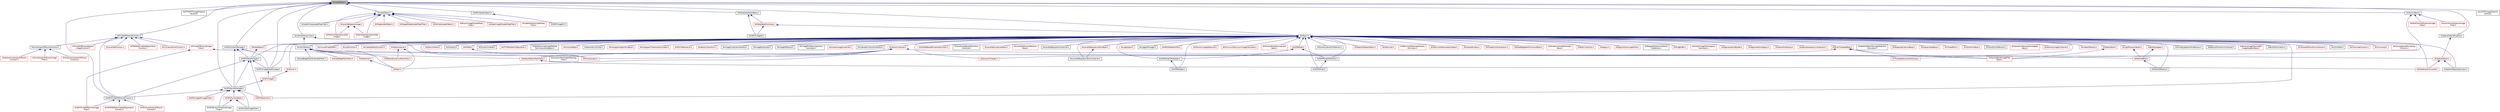 digraph "itkLightObject.h"
{
 // LATEX_PDF_SIZE
  edge [fontname="Helvetica",fontsize="10",labelfontname="Helvetica",labelfontsize="10"];
  node [fontname="Helvetica",fontsize="10",shape=record];
  Node1 [label="itkLightObject.h",height=0.2,width=0.4,color="black", fillcolor="grey75", style="filled", fontcolor="black",tooltip=" "];
  Node1 -> Node2 [dir="back",color="midnightblue",fontsize="10",style="solid",fontname="Helvetica"];
  Node2 [label="itkCellInterfaceVisitor.h",height=0.2,width=0.4,color="black", fillcolor="white", style="filled",URL="$itkCellInterfaceVisitor_8h.html",tooltip=" "];
  Node2 -> Node3 [dir="back",color="midnightblue",fontsize="10",style="solid",fontname="Helvetica"];
  Node3 [label="itkCellInterface.h",height=0.2,width=0.4,color="black", fillcolor="white", style="filled",URL="$itkCellInterface_8h.html",tooltip=" "];
  Node3 -> Node4 [dir="back",color="midnightblue",fontsize="10",style="solid",fontname="Helvetica"];
  Node4 [label="itkDefaultDynamicMeshTraits.h",height=0.2,width=0.4,color="red", fillcolor="white", style="filled",URL="$itkDefaultDynamicMeshTraits_8h.html",tooltip=" "];
  Node3 -> Node13 [dir="back",color="midnightblue",fontsize="10",style="solid",fontname="Helvetica"];
  Node13 [label="itkDefaultStaticMeshTraits.h",height=0.2,width=0.4,color="red", fillcolor="white", style="filled",URL="$itkDefaultStaticMeshTraits_8h.html",tooltip=" "];
  Node13 -> Node18 [dir="back",color="midnightblue",fontsize="10",style="solid",fontname="Helvetica"];
  Node18 [label="itkMetaSceneConverter.h",height=0.2,width=0.4,color="red", fillcolor="white", style="filled",URL="$itkMetaSceneConverter_8h.html",tooltip=" "];
  Node3 -> Node52 [dir="back",color="midnightblue",fontsize="10",style="solid",fontname="Helvetica"];
  Node52 [label="itkMesh.h",height=0.2,width=0.4,color="red", fillcolor="white", style="filled",URL="$itkMesh_8h.html",tooltip=" "];
  Node3 -> Node100 [dir="back",color="midnightblue",fontsize="10",style="solid",fontname="Helvetica"];
  Node100 [label="itkMeshIOBase.h",height=0.2,width=0.4,color="red", fillcolor="white", style="filled",URL="$itkMeshIOBase_8h.html",tooltip=" "];
  Node100 -> Node112 [dir="back",color="midnightblue",fontsize="10",style="solid",fontname="Helvetica"];
  Node112 [label="itkMeshIOFactory.h",height=0.2,width=0.4,color="black", fillcolor="white", style="filled",URL="$itkMeshIOFactory_8h.html",tooltip=" "];
  Node3 -> Node120 [dir="back",color="midnightblue",fontsize="10",style="solid",fontname="Helvetica"];
  Node120 [label="itkQuadEdgeMeshExtendedTraits.h",height=0.2,width=0.4,color="black", fillcolor="white", style="filled",URL="$itkQuadEdgeMeshExtendedTraits_8h.html",tooltip=" "];
  Node3 -> Node121 [dir="back",color="midnightblue",fontsize="10",style="solid",fontname="Helvetica"];
  Node121 [label="itkQuadEdgeMeshTraits.h",height=0.2,width=0.4,color="red", fillcolor="white", style="filled",URL="$itkQuadEdgeMeshTraits_8h.html",tooltip=" "];
  Node3 -> Node122 [dir="back",color="midnightblue",fontsize="10",style="solid",fontname="Helvetica"];
  Node122 [label="itkVertexCell.h",height=0.2,width=0.4,color="red", fillcolor="white", style="filled",URL="$itkVertexCell_8h.html",tooltip=" "];
  Node122 -> Node52 [dir="back",color="midnightblue",fontsize="10",style="solid",fontname="Helvetica"];
  Node2 -> Node83 [dir="back",color="midnightblue",fontsize="10",style="solid",fontname="Helvetica"];
  Node83 [label="itkSimplexMeshAdaptTopology\lFilter.h",height=0.2,width=0.4,color="black", fillcolor="white", style="filled",URL="$itkSimplexMeshAdaptTopologyFilter_8h.html",tooltip=" "];
  Node1 -> Node139 [dir="back",color="midnightblue",fontsize="10",style="solid",fontname="Helvetica"];
  Node139 [label="itkFFTWFFTImageFilterInit\lFactory.h",height=0.2,width=0.4,color="black", fillcolor="white", style="filled",URL="$itkFFTWFFTImageFilterInitFactory_8h.html",tooltip=" "];
  Node1 -> Node140 [dir="back",color="midnightblue",fontsize="10",style="solid",fontname="Helvetica"];
  Node140 [label="itkFiniteDifferenceFunction.h",height=0.2,width=0.4,color="black", fillcolor="white", style="filled",URL="$itkFiniteDifferenceFunction_8h.html",tooltip=" "];
  Node140 -> Node141 [dir="back",color="midnightblue",fontsize="10",style="solid",fontname="Helvetica"];
  Node141 [label="itkAnisotropicDiffusionFunction.h",height=0.2,width=0.4,color="black", fillcolor="white", style="filled",URL="$itkAnisotropicDiffusionFunction_8h.html",tooltip=" "];
  Node141 -> Node142 [dir="back",color="midnightblue",fontsize="10",style="solid",fontname="Helvetica"];
  Node142 [label="itkAnisotropicDiffusionImage\lFilter.h",height=0.2,width=0.4,color="red", fillcolor="white", style="filled",URL="$itkAnisotropicDiffusionImageFilter_8h.html",tooltip=" "];
  Node141 -> Node150 [dir="back",color="midnightblue",fontsize="10",style="solid",fontname="Helvetica"];
  Node150 [label="itkScalarAnisotropicDiffusion\lFunction.h",height=0.2,width=0.4,color="red", fillcolor="white", style="filled",URL="$itkScalarAnisotropicDiffusionFunction_8h.html",tooltip=" "];
  Node141 -> Node153 [dir="back",color="midnightblue",fontsize="10",style="solid",fontname="Helvetica"];
  Node153 [label="itkVectorAnisotropicDiffusion\lFunction.h",height=0.2,width=0.4,color="red", fillcolor="white", style="filled",URL="$itkVectorAnisotropicDiffusionFunction_8h.html",tooltip=" "];
  Node140 -> Node156 [dir="back",color="midnightblue",fontsize="10",style="solid",fontname="Helvetica"];
  Node156 [label="itkCurvatureFlowFunction.h",height=0.2,width=0.4,color="red", fillcolor="white", style="filled",URL="$itkCurvatureFlowFunction_8h.html",tooltip=" "];
  Node140 -> Node163 [dir="back",color="midnightblue",fontsize="10",style="solid",fontname="Helvetica"];
  Node163 [label="itkFiniteDifferenceImage\lFilter.h",height=0.2,width=0.4,color="red", fillcolor="white", style="filled",URL="$itkFiniteDifferenceImageFilter_8h.html",tooltip=" "];
  Node163 -> Node182 [dir="back",color="midnightblue",fontsize="10",style="solid",fontname="Helvetica"];
  Node182 [label="itkGPUFiniteDifferenceImage\lFilter.h",height=0.2,width=0.4,color="red", fillcolor="white", style="filled",URL="$itkGPUFiniteDifferenceImageFilter_8h.html",tooltip=" "];
  Node163 -> Node183 [dir="back",color="midnightblue",fontsize="10",style="solid",fontname="Helvetica"];
  Node183 [label="itkNarrowBandImageFilter\lBase.h",height=0.2,width=0.4,color="red", fillcolor="white", style="filled",URL="$itkNarrowBandImageFilterBase_8h.html",tooltip=" "];
  Node140 -> Node199 [dir="back",color="midnightblue",fontsize="10",style="solid",fontname="Helvetica"];
  Node199 [label="itkFiniteDifferenceSparse\lImageFunction.h",height=0.2,width=0.4,color="red", fillcolor="white", style="filled",URL="$itkFiniteDifferenceSparseImageFunction_8h.html",tooltip=" "];
  Node140 -> Node202 [dir="back",color="midnightblue",fontsize="10",style="solid",fontname="Helvetica"];
  Node202 [label="itkGPUFiniteDifferenceFunction.h",height=0.2,width=0.4,color="black", fillcolor="white", style="filled",URL="$itkGPUFiniteDifferenceFunction_8h.html",tooltip=" "];
  Node202 -> Node203 [dir="back",color="midnightblue",fontsize="10",style="solid",fontname="Helvetica"];
  Node203 [label="itkGPUAnisotropicDiffusion\lFunction.h",height=0.2,width=0.4,color="red", fillcolor="white", style="filled",URL="$itkGPUAnisotropicDiffusionFunction_8h.html",tooltip=" "];
  Node202 -> Node182 [dir="back",color="midnightblue",fontsize="10",style="solid",fontname="Helvetica"];
  Node202 -> Node206 [dir="back",color="midnightblue",fontsize="10",style="solid",fontname="Helvetica"];
  Node206 [label="itkGPUPDEDeformableRegistration\lFunction.h",height=0.2,width=0.4,color="red", fillcolor="white", style="filled",URL="$itkGPUPDEDeformableRegistrationFunction_8h.html",tooltip=" "];
  Node140 -> Node208 [dir="back",color="midnightblue",fontsize="10",style="solid",fontname="Helvetica"];
  Node208 [label="itkLevelSetFunction.h",height=0.2,width=0.4,color="red", fillcolor="white", style="filled",URL="$itkLevelSetFunction_8h.html",tooltip=" "];
  Node140 -> Node220 [dir="back",color="midnightblue",fontsize="10",style="solid",fontname="Helvetica"];
  Node220 [label="itkPDEDeformableRegistration\lFunction.h",height=0.2,width=0.4,color="red", fillcolor="white", style="filled",URL="$itkPDEDeformableRegistrationFunction_8h.html",tooltip=" "];
  Node1 -> Node227 [dir="back",color="midnightblue",fontsize="10",style="solid",fontname="Helvetica"];
  Node227 [label="itkGPUContextManager.h",height=0.2,width=0.4,color="black", fillcolor="white", style="filled",URL="$itkGPUContextManager_8h.html",tooltip=" "];
  Node227 -> Node228 [dir="back",color="midnightblue",fontsize="10",style="solid",fontname="Helvetica"];
  Node228 [label="itkGPUDataManager.h",height=0.2,width=0.4,color="black", fillcolor="white", style="filled",URL="$itkGPUDataManager_8h.html",tooltip=" "];
  Node228 -> Node202 [dir="back",color="midnightblue",fontsize="10",style="solid",fontname="Helvetica"];
  Node228 -> Node229 [dir="back",color="midnightblue",fontsize="10",style="solid",fontname="Helvetica"];
  Node229 [label="itkGPUImageDataManager.h",height=0.2,width=0.4,color="black", fillcolor="white", style="filled",URL="$itkGPUImageDataManager_8h.html",tooltip=" "];
  Node229 -> Node230 [dir="back",color="midnightblue",fontsize="10",style="solid",fontname="Helvetica"];
  Node230 [label="itkGPUImage.h",height=0.2,width=0.4,color="red", fillcolor="white", style="filled",URL="$itkGPUImage_8h.html",tooltip=" "];
  Node230 -> Node232 [dir="back",color="midnightblue",fontsize="10",style="solid",fontname="Helvetica"];
  Node232 [label="itkGPUKernelManager.h",height=0.2,width=0.4,color="black", fillcolor="white", style="filled",URL="$itkGPUKernelManager_8h.html",tooltip=" "];
  Node232 -> Node233 [dir="back",color="midnightblue",fontsize="10",style="solid",fontname="Helvetica"];
  Node233 [label="itkGPUBinaryThresholdImage\lFilter.h",height=0.2,width=0.4,color="black", fillcolor="white", style="filled",URL="$itkGPUBinaryThresholdImageFilter_8h.html",tooltip=" "];
  Node232 -> Node234 [dir="back",color="midnightblue",fontsize="10",style="solid",fontname="Helvetica"];
  Node234 [label="itkGPUCastImageFilter.h",height=0.2,width=0.4,color="black", fillcolor="white", style="filled",URL="$itkGPUCastImageFilter_8h.html",tooltip=" "];
  Node232 -> Node202 [dir="back",color="midnightblue",fontsize="10",style="solid",fontname="Helvetica"];
  Node232 -> Node235 [dir="back",color="midnightblue",fontsize="10",style="solid",fontname="Helvetica"];
  Node235 [label="itkGPUFunctorBase.h",height=0.2,width=0.4,color="red", fillcolor="white", style="filled",URL="$itkGPUFunctorBase_8h.html",tooltip=" "];
  Node235 -> Node233 [dir="back",color="midnightblue",fontsize="10",style="solid",fontname="Helvetica"];
  Node235 -> Node234 [dir="back",color="midnightblue",fontsize="10",style="solid",fontname="Helvetica"];
  Node232 -> Node237 [dir="back",color="midnightblue",fontsize="10",style="solid",fontname="Helvetica"];
  Node237 [label="itkGPUImageToImageFilter.h",height=0.2,width=0.4,color="red", fillcolor="white", style="filled",URL="$itkGPUImageToImageFilter_8h.html",tooltip=" "];
  Node232 -> Node242 [dir="back",color="midnightblue",fontsize="10",style="solid",fontname="Helvetica"];
  Node242 [label="itkGPUReduction.h",height=0.2,width=0.4,color="red", fillcolor="white", style="filled",URL="$itkGPUReduction_8h.html",tooltip=" "];
  Node228 -> Node232 [dir="back",color="midnightblue",fontsize="10",style="solid",fontname="Helvetica"];
  Node228 -> Node242 [dir="back",color="midnightblue",fontsize="10",style="solid",fontname="Helvetica"];
  Node227 -> Node229 [dir="back",color="midnightblue",fontsize="10",style="solid",fontname="Helvetica"];
  Node227 -> Node232 [dir="back",color="midnightblue",fontsize="10",style="solid",fontname="Helvetica"];
  Node1 -> Node202 [dir="back",color="midnightblue",fontsize="10",style="solid",fontname="Helvetica"];
  Node1 -> Node229 [dir="back",color="midnightblue",fontsize="10",style="solid",fontname="Helvetica"];
  Node1 -> Node232 [dir="back",color="midnightblue",fontsize="10",style="solid",fontname="Helvetica"];
  Node1 -> Node243 [dir="back",color="midnightblue",fontsize="10",style="solid",fontname="Helvetica"];
  Node243 [label="itkLabelObject.h",height=0.2,width=0.4,color="black", fillcolor="white", style="filled",URL="$itkLabelObject_8h.html",tooltip=" "];
  Node243 -> Node244 [dir="back",color="midnightblue",fontsize="10",style="solid",fontname="Helvetica"];
  Node244 [label="itkAttributeLabelObject.h",height=0.2,width=0.4,color="red", fillcolor="white", style="filled",URL="$itkAttributeLabelObject_8h.html",tooltip=" "];
  Node243 -> Node259 [dir="back",color="midnightblue",fontsize="10",style="solid",fontname="Helvetica"];
  Node259 [label="itkBinaryImageToLabelMap\lFilter.h",height=0.2,width=0.4,color="red", fillcolor="white", style="filled",URL="$itkBinaryImageToLabelMapFilter_8h.html",tooltip=" "];
  Node243 -> Node266 [dir="back",color="midnightblue",fontsize="10",style="solid",fontname="Helvetica"];
  Node266 [label="itkLabelImageToLabelMapFilter.h",height=0.2,width=0.4,color="red", fillcolor="white", style="filled",URL="$itkLabelImageToLabelMapFilter_8h.html",tooltip=" "];
  Node243 -> Node253 [dir="back",color="midnightblue",fontsize="10",style="solid",fontname="Helvetica"];
  Node253 [label="itkLabelSelectionLabelMap\lFilter.h",height=0.2,width=0.4,color="red", fillcolor="white", style="filled",URL="$itkLabelSelectionLabelMapFilter_8h.html",tooltip=" "];
  Node243 -> Node256 [dir="back",color="midnightblue",fontsize="10",style="solid",fontname="Helvetica"];
  Node256 [label="itkLabelUniqueLabelMapFilter.h",height=0.2,width=0.4,color="black", fillcolor="white", style="filled",URL="$itkLabelUniqueLabelMapFilter_8h.html",tooltip=" "];
  Node243 -> Node279 [dir="back",color="midnightblue",fontsize="10",style="solid",fontname="Helvetica"];
  Node279 [label="itkLevelSetSparseImage.h",height=0.2,width=0.4,color="red", fillcolor="white", style="filled",URL="$itkLevelSetSparseImage_8h.html",tooltip=" "];
  Node279 -> Node280 [dir="back",color="midnightblue",fontsize="10",style="solid",fontname="Helvetica"];
  Node280 [label="itkMalcolmSparseLevelSet\lImage.h",height=0.2,width=0.4,color="red", fillcolor="white", style="filled",URL="$itkMalcolmSparseLevelSetImage_8h.html",tooltip=" "];
  Node279 -> Node283 [dir="back",color="midnightblue",fontsize="10",style="solid",fontname="Helvetica"];
  Node283 [label="itkWhitakerSparseLevelSet\lImage.h",height=0.2,width=0.4,color="red", fillcolor="white", style="filled",URL="$itkWhitakerSparseLevelSetImage_8h.html",tooltip=" "];
  Node243 -> Node280 [dir="back",color="midnightblue",fontsize="10",style="solid",fontname="Helvetica"];
  Node243 -> Node285 [dir="back",color="midnightblue",fontsize="10",style="solid",fontname="Helvetica"];
  Node285 [label="itkShapeLabelObject.h",height=0.2,width=0.4,color="red", fillcolor="white", style="filled",URL="$itkShapeLabelObject_8h.html",tooltip=" "];
  Node243 -> Node291 [dir="back",color="midnightblue",fontsize="10",style="solid",fontname="Helvetica"];
  Node291 [label="itkShapeRelabelLabelMapFilter.h",height=0.2,width=0.4,color="red", fillcolor="white", style="filled",URL="$itkShapeRelabelLabelMapFilter_8h.html",tooltip=" "];
  Node243 -> Node283 [dir="back",color="midnightblue",fontsize="10",style="solid",fontname="Helvetica"];
  Node1 -> Node292 [dir="back",color="midnightblue",fontsize="10",style="solid",fontname="Helvetica"];
  Node292 [label="itkMRCHeaderObject.h",height=0.2,width=0.4,color="black", fillcolor="white", style="filled",URL="$itkMRCHeaderObject_8h.html",tooltip=" "];
  Node292 -> Node293 [dir="back",color="midnightblue",fontsize="10",style="solid",fontname="Helvetica"];
  Node293 [label="itkMRCImageIO.h",height=0.2,width=0.4,color="black", fillcolor="white", style="filled",URL="$itkMRCImageIO_8h.html",tooltip=" "];
  Node1 -> Node294 [dir="back",color="midnightblue",fontsize="10",style="solid",fontname="Helvetica"];
  Node294 [label="itkMetaDataObjectBase.h",height=0.2,width=0.4,color="black", fillcolor="white", style="filled",URL="$itkMetaDataObjectBase_8h.html",tooltip=" "];
  Node294 -> Node295 [dir="back",color="midnightblue",fontsize="10",style="solid",fontname="Helvetica"];
  Node295 [label="itkHDF5ImageIO.h",height=0.2,width=0.4,color="black", fillcolor="white", style="filled",URL="$itkHDF5ImageIO_8h.html",tooltip=" "];
  Node294 -> Node296 [dir="back",color="midnightblue",fontsize="10",style="solid",fontname="Helvetica"];
  Node296 [label="itkMetaDataDictionary.h",height=0.2,width=0.4,color="red", fillcolor="white", style="filled",URL="$itkMetaDataDictionary_8h.html",tooltip=" "];
  Node296 -> Node295 [dir="back",color="midnightblue",fontsize="10",style="solid",fontname="Helvetica"];
  Node296 -> Node300 [dir="back",color="midnightblue",fontsize="10",style="solid",fontname="Helvetica"];
  Node300 [label="itkObject.h",height=0.2,width=0.4,color="black", fillcolor="white", style="filled",URL="$itkObject_8h.html",tooltip=" "];
  Node300 -> Node301 [dir="back",color="midnightblue",fontsize="10",style="solid",fontname="Helvetica"];
  Node301 [label="itkArchetypeSeriesFileNames.h",height=0.2,width=0.4,color="black", fillcolor="white", style="filled",URL="$itkArchetypeSeriesFileNames_8h.html",tooltip=" "];
  Node300 -> Node302 [dir="back",color="midnightblue",fontsize="10",style="solid",fontname="Helvetica"];
  Node302 [label="itkBSplineTransformInitializer.h",height=0.2,width=0.4,color="black", fillcolor="white", style="filled",URL="$itkBSplineTransformInitializer_8h.html",tooltip=" "];
  Node300 -> Node303 [dir="back",color="midnightblue",fontsize="10",style="solid",fontname="Helvetica"];
  Node303 [label="itkBinaryImageToLevelSet\lImageAdaptorBase.h",height=0.2,width=0.4,color="red", fillcolor="white", style="filled",URL="$itkBinaryImageToLevelSetImageAdaptorBase_8h.html",tooltip=" "];
  Node300 -> Node304 [dir="back",color="midnightblue",fontsize="10",style="solid",fontname="Helvetica"];
  Node304 [label="itkBuildInformation.h",height=0.2,width=0.4,color="black", fillcolor="white", style="filled",URL="$itkBuildInformation_8h.html",tooltip=" "];
  Node300 -> Node305 [dir="back",color="midnightblue",fontsize="10",style="solid",fontname="Helvetica"];
  Node305 [label="itkByteSwapper.h",height=0.2,width=0.4,color="red", fillcolor="white", style="filled",URL="$itkByteSwapper_8h.html",tooltip=" "];
  Node305 -> Node100 [dir="back",color="midnightblue",fontsize="10",style="solid",fontname="Helvetica"];
  Node300 -> Node3 [dir="back",color="midnightblue",fontsize="10",style="solid",fontname="Helvetica"];
  Node300 -> Node307 [dir="back",color="midnightblue",fontsize="10",style="solid",fontname="Helvetica"];
  Node307 [label="itkCenteredTransformInitializer.h",height=0.2,width=0.4,color="red", fillcolor="white", style="filled",URL="$itkCenteredTransformInitializer_8h.html",tooltip=" "];
  Node300 -> Node309 [dir="back",color="midnightblue",fontsize="10",style="solid",fontname="Helvetica"];
  Node309 [label="itkColorTable.h",height=0.2,width=0.4,color="black", fillcolor="white", style="filled",URL="$itkColorTable_8h.html",tooltip=" "];
  Node300 -> Node310 [dir="back",color="midnightblue",fontsize="10",style="solid",fontname="Helvetica"];
  Node310 [label="itkColormapFunction.h",height=0.2,width=0.4,color="red", fillcolor="white", style="filled",URL="$itkColormapFunction_8h.html",tooltip=" "];
  Node300 -> Node327 [dir="back",color="midnightblue",fontsize="10",style="solid",fontname="Helvetica"];
  Node327 [label="itkCommand.h",height=0.2,width=0.4,color="red", fillcolor="white", style="filled",URL="$itkCommand_8h.html",tooltip=" "];
  Node300 -> Node397 [dir="back",color="midnightblue",fontsize="10",style="solid",fontname="Helvetica"];
  Node397 [label="itkConvergenceMonitoring\lFunction.h",height=0.2,width=0.4,color="red", fillcolor="white", style="filled",URL="$itkConvergenceMonitoringFunction_8h.html",tooltip=" "];
  Node300 -> Node408 [dir="back",color="midnightblue",fontsize="10",style="solid",fontname="Helvetica"];
  Node408 [label="itkConvertPixelBuffer.h",height=0.2,width=0.4,color="red", fillcolor="white", style="filled",URL="$itkConvertPixelBuffer_8h.html",tooltip=" "];
  Node300 -> Node411 [dir="back",color="midnightblue",fontsize="10",style="solid",fontname="Helvetica"];
  Node411 [label="itkCostFunction.h",height=0.2,width=0.4,color="red", fillcolor="white", style="filled",URL="$itkCostFunction_8h.html",tooltip=" "];
  Node300 -> Node446 [dir="back",color="midnightblue",fontsize="10",style="solid",fontname="Helvetica"];
  Node446 [label="itkCreateObjectFunction.h",height=0.2,width=0.4,color="red", fillcolor="white", style="filled",URL="$itkCreateObjectFunction_8h.html",tooltip=" "];
  Node300 -> Node493 [dir="back",color="midnightblue",fontsize="10",style="solid",fontname="Helvetica"];
  Node493 [label="itkDOMNode.h",height=0.2,width=0.4,color="red", fillcolor="white", style="filled",URL="$itkDOMNode_8h.html",tooltip=" "];
  Node493 -> Node494 [dir="back",color="midnightblue",fontsize="10",style="solid",fontname="Helvetica"];
  Node494 [label="itkDOMNodeXMLReader.h",height=0.2,width=0.4,color="black", fillcolor="white", style="filled",URL="$itkDOMNodeXMLReader_8h.html",tooltip=" "];
  Node494 -> Node495 [dir="back",color="midnightblue",fontsize="10",style="solid",fontname="Helvetica"];
  Node495 [label="itkDOMReader.h",height=0.2,width=0.4,color="black", fillcolor="white", style="filled",URL="$itkDOMReader_8h.html",tooltip=" "];
  Node493 -> Node496 [dir="back",color="midnightblue",fontsize="10",style="solid",fontname="Helvetica"];
  Node496 [label="itkDOMNodeXMLWriter.h",height=0.2,width=0.4,color="black", fillcolor="white", style="filled",URL="$itkDOMNodeXMLWriter_8h.html",tooltip=" "];
  Node496 -> Node497 [dir="back",color="midnightblue",fontsize="10",style="solid",fontname="Helvetica"];
  Node497 [label="itkDOMWriter.h",height=0.2,width=0.4,color="black", fillcolor="white", style="filled",URL="$itkDOMWriter_8h.html",tooltip=" "];
  Node300 -> Node494 [dir="back",color="midnightblue",fontsize="10",style="solid",fontname="Helvetica"];
  Node300 -> Node496 [dir="back",color="midnightblue",fontsize="10",style="solid",fontname="Helvetica"];
  Node300 -> Node495 [dir="back",color="midnightblue",fontsize="10",style="solid",fontname="Helvetica"];
  Node300 -> Node497 [dir="back",color="midnightblue",fontsize="10",style="solid",fontname="Helvetica"];
  Node300 -> Node499 [dir="back",color="midnightblue",fontsize="10",style="solid",fontname="Helvetica"];
  Node499 [label="itkDataObject.h",height=0.2,width=0.4,color="red", fillcolor="white", style="filled",URL="$itkDataObject_8h.html",tooltip=" "];
  Node499 -> Node228 [dir="back",color="midnightblue",fontsize="10",style="solid",fontname="Helvetica"];
  Node300 -> Node1280 [dir="back",color="midnightblue",fontsize="10",style="solid",fontname="Helvetica"];
  Node1280 [label="itkDecisionRule.h",height=0.2,width=0.4,color="red", fillcolor="white", style="filled",URL="$itkDecisionRule_8h.html",tooltip=" "];
  Node300 -> Node1499 [dir="back",color="midnightblue",fontsize="10",style="solid",fontname="Helvetica"];
  Node1499 [label="itkDirectory.h",height=0.2,width=0.4,color="black", fillcolor="white", style="filled",URL="$itkDirectory_8h.html",tooltip=" "];
  Node300 -> Node1190 [dir="back",color="midnightblue",fontsize="10",style="solid",fontname="Helvetica"];
  Node1190 [label="itkDomainThreader.h",height=0.2,width=0.4,color="red", fillcolor="white", style="filled",URL="$itkDomainThreader_8h.html",tooltip=" "];
  Node300 -> Node1285 [dir="back",color="midnightblue",fontsize="10",style="solid",fontname="Helvetica"];
  Node1285 [label="itkDynamicLoader.h",height=0.2,width=0.4,color="black", fillcolor="white", style="filled",URL="$itkDynamicLoader_8h.html",tooltip=" "];
  Node300 -> Node1500 [dir="back",color="midnightblue",fontsize="10",style="solid",fontname="Helvetica"];
  Node1500 [label="itkFFTWGlobalConfiguration.h",height=0.2,width=0.4,color="red", fillcolor="white", style="filled",URL="$itkFFTWGlobalConfiguration_8h.html",tooltip=" "];
  Node300 -> Node66 [dir="back",color="midnightblue",fontsize="10",style="solid",fontname="Helvetica"];
  Node66 [label="itkFastMarchingImageToNode\lPairContainerAdaptor.h",height=0.2,width=0.4,color="black", fillcolor="white", style="filled",URL="$itkFastMarchingImageToNodePairContainerAdaptor_8h.html",tooltip=" "];
  Node300 -> Node1288 [dir="back",color="midnightblue",fontsize="10",style="solid",fontname="Helvetica"];
  Node1288 [label="itkFunctionBase.h",height=0.2,width=0.4,color="red", fillcolor="white", style="filled",URL="$itkFunctionBase_8h.html",tooltip=" "];
  Node300 -> Node228 [dir="back",color="midnightblue",fontsize="10",style="solid",fontname="Helvetica"];
  Node300 -> Node229 [dir="back",color="midnightblue",fontsize="10",style="solid",fontname="Helvetica"];
  Node300 -> Node242 [dir="back",color="midnightblue",fontsize="10",style="solid",fontname="Helvetica"];
  Node300 -> Node1503 [dir="back",color="midnightblue",fontsize="10",style="solid",fontname="Helvetica"];
  Node1503 [label="itkGeometryUtilities.h",height=0.2,width=0.4,color="black", fillcolor="white", style="filled",URL="$itkGeometryUtilities_8h.html",tooltip=" "];
  Node300 -> Node1334 [dir="back",color="midnightblue",fontsize="10",style="solid",fontname="Helvetica"];
  Node1334 [label="itkHistogramAlgorithmBase.h",height=0.2,width=0.4,color="red", fillcolor="white", style="filled",URL="$itkHistogramAlgorithmBase_8h.html",tooltip=" "];
  Node300 -> Node1176 [dir="back",color="midnightblue",fontsize="10",style="solid",fontname="Helvetica"];
  Node1176 [label="itkHistogramThresholdCalculator.h",height=0.2,width=0.4,color="red", fillcolor="white", style="filled",URL="$itkHistogramThresholdCalculator_8h.html",tooltip=" "];
  Node300 -> Node1504 [dir="back",color="midnightblue",fontsize="10",style="solid",fontname="Helvetica"];
  Node1504 [label="itkIPLFileNameList.h",height=0.2,width=0.4,color="red", fillcolor="white", style="filled",URL="$itkIPLFileNameList_8h.html",tooltip=" "];
  Node300 -> Node1446 [dir="back",color="midnightblue",fontsize="10",style="solid",fontname="Helvetica"];
  Node1446 [label="itkIdentityTransform.h",height=0.2,width=0.4,color="red", fillcolor="white", style="filled",URL="$itkIdentityTransform_8h.html",tooltip=" "];
  Node300 -> Node1505 [dir="back",color="midnightblue",fontsize="10",style="solid",fontname="Helvetica"];
  Node1505 [label="itkImageContainerInterface.h",height=0.2,width=0.4,color="black", fillcolor="white", style="filled",URL="$itkImageContainerInterface_8h.html",tooltip=" "];
  Node300 -> Node867 [dir="back",color="midnightblue",fontsize="10",style="solid",fontname="Helvetica"];
  Node867 [label="itkImageDuplicator.h",height=0.2,width=0.4,color="black", fillcolor="white", style="filled",URL="$itkImageDuplicator_8h.html",tooltip=" "];
  Node300 -> Node1342 [dir="back",color="midnightblue",fontsize="10",style="solid",fontname="Helvetica"];
  Node1342 [label="itkImageIOFactory.h",height=0.2,width=0.4,color="black", fillcolor="white", style="filled",URL="$itkImageIOFactory_8h.html",tooltip=" "];
  Node300 -> Node714 [dir="back",color="midnightblue",fontsize="10",style="solid",fontname="Helvetica"];
  Node714 [label="itkImagePCADecomposition\lCalculator.h",height=0.2,width=0.4,color="black", fillcolor="white", style="filled",URL="$itkImagePCADecompositionCalculator_8h.html",tooltip=" "];
  Node300 -> Node1370 [dir="back",color="midnightblue",fontsize="10",style="solid",fontname="Helvetica"];
  Node1370 [label="itkImportImageContainer.h",height=0.2,width=0.4,color="red", fillcolor="white", style="filled",URL="$itkImportImageContainer_8h.html",tooltip=" "];
  Node300 -> Node1506 [dir="back",color="midnightblue",fontsize="10",style="solid",fontname="Helvetica"];
  Node1506 [label="itkIndexedContainerInterface.h",height=0.2,width=0.4,color="black", fillcolor="white", style="filled",URL="$itkIndexedContainerInterface_8h.html",tooltip=" "];
  Node300 -> Node1265 [dir="back",color="midnightblue",fontsize="10",style="solid",fontname="Helvetica"];
  Node1265 [label="itkKdTree.h",height=0.2,width=0.4,color="red", fillcolor="white", style="filled",URL="$itkKdTree_8h.html",tooltip=" "];
  Node1265 -> Node1263 [dir="back",color="midnightblue",fontsize="10",style="solid",fontname="Helvetica"];
  Node1263 [label="itkPointsLocator.h",height=0.2,width=0.4,color="red", fillcolor="white", style="filled",URL="$itkPointsLocator_8h.html",tooltip=" "];
  Node300 -> Node1277 [dir="back",color="midnightblue",fontsize="10",style="solid",fontname="Helvetica"];
  Node1277 [label="itkKdTreeBasedKmeansEstimator.h",height=0.2,width=0.4,color="red", fillcolor="white", style="filled",URL="$itkKdTreeBasedKmeansEstimator_8h.html",tooltip=" "];
  Node300 -> Node49 [dir="back",color="midnightblue",fontsize="10",style="solid",fontname="Helvetica"];
  Node49 [label="itkLandmarkBasedTransform\lInitializer.h",height=0.2,width=0.4,color="black", fillcolor="white", style="filled",URL="$itkLandmarkBasedTransformInitializer_8h.html",tooltip=" "];
  Node300 -> Node725 [dir="back",color="midnightblue",fontsize="10",style="solid",fontname="Helvetica"];
  Node725 [label="itkLevelSetContainerBase.h",height=0.2,width=0.4,color="red", fillcolor="white", style="filled",URL="$itkLevelSetContainerBase_8h.html",tooltip=" "];
  Node300 -> Node1507 [dir="back",color="midnightblue",fontsize="10",style="solid",fontname="Helvetica"];
  Node1507 [label="itkLevelSetDomainPartition\lBase.h",height=0.2,width=0.4,color="red", fillcolor="white", style="filled",URL="$itkLevelSetDomainPartitionBase_8h.html",tooltip=" "];
  Node300 -> Node1372 [dir="back",color="midnightblue",fontsize="10",style="solid",fontname="Helvetica"];
  Node1372 [label="itkLevelSetEquationContainer.h",height=0.2,width=0.4,color="black", fillcolor="white", style="filled",URL="$itkLevelSetEquationContainer_8h.html",tooltip=" "];
  Node300 -> Node1298 [dir="back",color="midnightblue",fontsize="10",style="solid",fontname="Helvetica"];
  Node1298 [label="itkLevelSetEquationTermBase.h",height=0.2,width=0.4,color="red", fillcolor="white", style="filled",URL="$itkLevelSetEquationTermBase_8h.html",tooltip=" "];
  Node1298 -> Node1304 [dir="back",color="midnightblue",fontsize="10",style="solid",fontname="Helvetica"];
  Node1304 [label="itkLevelSetEquationTermContainer.h",height=0.2,width=0.4,color="black", fillcolor="white", style="filled",URL="$itkLevelSetEquationTermContainer_8h.html",tooltip=" "];
  Node300 -> Node1304 [dir="back",color="midnightblue",fontsize="10",style="solid",fontname="Helvetica"];
  Node300 -> Node1374 [dir="back",color="midnightblue",fontsize="10",style="solid",fontname="Helvetica"];
  Node1374 [label="itkLightProcessObject.h",height=0.2,width=0.4,color="red", fillcolor="white", style="filled",URL="$itkLightProcessObject_8h.html",tooltip=" "];
  Node1374 -> Node100 [dir="back",color="midnightblue",fontsize="10",style="solid",fontname="Helvetica"];
  Node300 -> Node1390 [dir="back",color="midnightblue",fontsize="10",style="solid",fontname="Helvetica"];
  Node1390 [label="itkLogOutput.h",height=0.2,width=0.4,color="red", fillcolor="white", style="filled",URL="$itkLogOutput_8h.html",tooltip=" "];
  Node300 -> Node1396 [dir="back",color="midnightblue",fontsize="10",style="solid",fontname="Helvetica"];
  Node1396 [label="itkLoggerManager.h",height=0.2,width=0.4,color="black", fillcolor="white", style="filled",URL="$itkLoggerManager_8h.html",tooltip=" "];
  Node300 -> Node1095 [dir="back",color="midnightblue",fontsize="10",style="solid",fontname="Helvetica"];
  Node1095 [label="itkMRASlabIdentifier.h",height=0.2,width=0.4,color="red", fillcolor="white", style="filled",URL="$itkMRASlabIdentifier_8h.html",tooltip=" "];
  Node300 -> Node1399 [dir="back",color="midnightblue",fontsize="10",style="solid",fontname="Helvetica"];
  Node1399 [label="itkMapContainer.h",height=0.2,width=0.4,color="red", fillcolor="white", style="filled",URL="$itkMapContainer_8h.html",tooltip=" "];
  Node1399 -> Node4 [dir="back",color="midnightblue",fontsize="10",style="solid",fontname="Helvetica"];
  Node1399 -> Node52 [dir="back",color="midnightblue",fontsize="10",style="solid",fontname="Helvetica"];
  Node300 -> Node1402 [dir="back",color="midnightblue",fontsize="10",style="solid",fontname="Helvetica"];
  Node1402 [label="itkMemoryUsageObserver.h",height=0.2,width=0.4,color="red", fillcolor="white", style="filled",URL="$itkMemoryUsageObserver_8h.html",tooltip=" "];
  Node300 -> Node112 [dir="back",color="midnightblue",fontsize="10",style="solid",fontname="Helvetica"];
  Node300 -> Node18 [dir="back",color="midnightblue",fontsize="10",style="solid",fontname="Helvetica"];
  Node300 -> Node1409 [dir="back",color="midnightblue",fontsize="10",style="solid",fontname="Helvetica"];
  Node1409 [label="itkMinimumMaximumImageCalculator.h",height=0.2,width=0.4,color="red", fillcolor="white", style="filled",URL="$itkMinimumMaximumImageCalculator_8h.html",tooltip=" "];
  Node300 -> Node1317 [dir="back",color="midnightblue",fontsize="10",style="solid",fontname="Helvetica"];
  Node1317 [label="itkMixtureModelComponent\lBase.h",height=0.2,width=0.4,color="red", fillcolor="white", style="filled",URL="$itkMixtureModelComponentBase_8h.html",tooltip=" "];
  Node300 -> Node1189 [dir="back",color="midnightblue",fontsize="10",style="solid",fontname="Helvetica"];
  Node1189 [label="itkMultiThreaderBase.h",height=0.2,width=0.4,color="red", fillcolor="white", style="filled",URL="$itkMultiThreaderBase_8h.html",tooltip=" "];
  Node1189 -> Node1190 [dir="back",color="midnightblue",fontsize="10",style="solid",fontname="Helvetica"];
  Node1189 -> Node183 [dir="back",color="midnightblue",fontsize="10",style="solid",fontname="Helvetica"];
  Node1189 -> Node1205 [dir="back",color="midnightblue",fontsize="10",style="solid",fontname="Helvetica"];
  Node1205 [label="itkThreadedDomainPartitioner.h",height=0.2,width=0.4,color="red", fillcolor="white", style="filled",URL="$itkThreadedDomainPartitioner_8h.html",tooltip=" "];
  Node300 -> Node1412 [dir="back",color="midnightblue",fontsize="10",style="solid",fontname="Helvetica"];
  Node1412 [label="itkNumericSeriesFileNames.h",height=0.2,width=0.4,color="black", fillcolor="white", style="filled",URL="$itkNumericSeriesFileNames_8h.html",tooltip=" "];
  Node300 -> Node1413 [dir="back",color="midnightblue",fontsize="10",style="solid",fontname="Helvetica"];
  Node1413 [label="itkObjectStore.h",height=0.2,width=0.4,color="red", fillcolor="white", style="filled",URL="$itkObjectStore_8h.html",tooltip=" "];
  Node1413 -> Node183 [dir="back",color="midnightblue",fontsize="10",style="solid",fontname="Helvetica"];
  Node300 -> Node92 [dir="back",color="midnightblue",fontsize="10",style="solid",fontname="Helvetica"];
  Node92 [label="itkObjectToObjectMetric.h",height=0.2,width=0.4,color="red", fillcolor="white", style="filled",URL="$itkObjectToObjectMetric_8h.html",tooltip=" "];
  Node300 -> Node1414 [dir="back",color="midnightblue",fontsize="10",style="solid",fontname="Helvetica"];
  Node1414 [label="itkOptimizer.h",height=0.2,width=0.4,color="red", fillcolor="white", style="filled",URL="$itkOptimizer_8h.html",tooltip=" "];
  Node300 -> Node1416 [dir="back",color="midnightblue",fontsize="10",style="solid",fontname="Helvetica"];
  Node1416 [label="itkOptimizerParameterScales\lEstimator.h",height=0.2,width=0.4,color="red", fillcolor="white", style="filled",URL="$itkOptimizerParameterScalesEstimator_8h.html",tooltip=" "];
  Node300 -> Node1509 [dir="back",color="midnightblue",fontsize="10",style="solid",fontname="Helvetica"];
  Node1509 [label="itkOptimizerParametersHelper.h",height=0.2,width=0.4,color="red", fillcolor="white", style="filled",URL="$itkOptimizerParametersHelper_8h.html",tooltip=" "];
  Node300 -> Node1511 [dir="back",color="midnightblue",fontsize="10",style="solid",fontname="Helvetica"];
  Node1511 [label="itkOutputWindow.h",height=0.2,width=0.4,color="red", fillcolor="white", style="filled",URL="$itkOutputWindow_8h.html",tooltip=" "];
  Node300 -> Node1263 [dir="back",color="midnightblue",fontsize="10",style="solid",fontname="Helvetica"];
  Node300 -> Node1417 [dir="back",color="midnightblue",fontsize="10",style="solid",fontname="Helvetica"];
  Node1417 [label="itkProbabilityDistribution.h",height=0.2,width=0.4,color="red", fillcolor="white", style="filled",URL="$itkProbabilityDistribution_8h.html",tooltip=" "];
  Node300 -> Node1421 [dir="back",color="midnightblue",fontsize="10",style="solid",fontname="Helvetica"];
  Node1421 [label="itkQuadEdgeMeshFunctionBase.h",height=0.2,width=0.4,color="red", fillcolor="white", style="filled",URL="$itkQuadEdgeMeshFunctionBase_8h.html",tooltip=" "];
  Node300 -> Node1512 [dir="back",color="midnightblue",fontsize="10",style="solid",fontname="Helvetica"];
  Node1512 [label="itkRandomVariateGenerator\lBase.h",height=0.2,width=0.4,color="red", fillcolor="white", style="filled",URL="$itkRandomVariateGeneratorBase_8h.html",tooltip=" "];
  Node300 -> Node1431 [dir="back",color="midnightblue",fontsize="10",style="solid",fontname="Helvetica"];
  Node1431 [label="itkRealTimeClock.h",height=0.2,width=0.4,color="red", fillcolor="white", style="filled",URL="$itkRealTimeClock_8h.html",tooltip=" "];
  Node300 -> Node1513 [dir="back",color="midnightblue",fontsize="10",style="solid",fontname="Helvetica"];
  Node1513 [label="itkRegion.h",height=0.2,width=0.4,color="red", fillcolor="white", style="filled",URL="$itkRegion_8h.html",tooltip=" "];
  Node300 -> Node1052 [dir="back",color="midnightblue",fontsize="10",style="solid",fontname="Helvetica"];
  Node1052 [label="itkRegionGrowImageFilter.h",height=0.2,width=0.4,color="red", fillcolor="white", style="filled",URL="$itkRegionGrowImageFilter_8h.html",tooltip=" "];
  Node300 -> Node1433 [dir="back",color="midnightblue",fontsize="10",style="solid",fontname="Helvetica"];
  Node1433 [label="itkRegularExpressionSeries\lFileNames.h",height=0.2,width=0.4,color="black", fillcolor="white", style="filled",URL="$itkRegularExpressionSeriesFileNames_8h.html",tooltip=" "];
  Node300 -> Node1434 [dir="back",color="midnightblue",fontsize="10",style="solid",fontname="Helvetica"];
  Node1434 [label="itkRingBuffer.h",height=0.2,width=0.4,color="red", fillcolor="white", style="filled",URL="$itkRingBuffer_8h.html",tooltip=" "];
  Node300 -> Node720 [dir="back",color="midnightblue",fontsize="10",style="solid",fontname="Helvetica"];
  Node720 [label="itkScalarImageToHistogram\lGenerator.h",height=0.2,width=0.4,color="red", fillcolor="white", style="filled",URL="$itkScalarImageToHistogramGenerator_8h.html",tooltip=" "];
  Node300 -> Node1435 [dir="back",color="midnightblue",fontsize="10",style="solid",fontname="Helvetica"];
  Node1435 [label="itkSegmentationBorder.h",height=0.2,width=0.4,color="red", fillcolor="white", style="filled",URL="$itkSegmentationBorder_8h.html",tooltip=" "];
  Node300 -> Node1438 [dir="back",color="midnightblue",fontsize="10",style="solid",fontname="Helvetica"];
  Node1438 [label="itkSegmentationRegion.h",height=0.2,width=0.4,color="red", fillcolor="white", style="filled",URL="$itkSegmentationRegion_8h.html",tooltip=" "];
  Node300 -> Node1439 [dir="back",color="midnightblue",fontsize="10",style="solid",fontname="Helvetica"];
  Node1439 [label="itkSparseFieldLayer.h",height=0.2,width=0.4,color="red", fillcolor="white", style="filled",URL="$itkSparseFieldLayer_8h.html",tooltip=" "];
  Node300 -> Node1440 [dir="back",color="midnightblue",fontsize="10",style="solid",fontname="Helvetica"];
  Node1440 [label="itkSparseFrequencyContainer2.h",height=0.2,width=0.4,color="red", fillcolor="white", style="filled",URL="$itkSparseFrequencyContainer2_8h.html",tooltip=" "];
  Node300 -> Node1242 [dir="back",color="midnightblue",fontsize="10",style="solid",fontname="Helvetica"];
  Node1242 [label="itkSpatialObjectDuplicator.h",height=0.2,width=0.4,color="black", fillcolor="white", style="filled",URL="$itkSpatialObjectDuplicator_8h.html",tooltip=" "];
  Node300 -> Node1261 [dir="back",color="midnightblue",fontsize="10",style="solid",fontname="Helvetica"];
  Node1261 [label="itkSpatialObjectToImageStatistics\lCalculator.h",height=0.2,width=0.4,color="black", fillcolor="white", style="filled",URL="$itkSpatialObjectToImageStatisticsCalculator_8h.html",tooltip=" "];
  Node300 -> Node1495 [dir="back",color="midnightblue",fontsize="10",style="solid",fontname="Helvetica"];
  Node1495 [label="itkStoppingCriterionBase.h",height=0.2,width=0.4,color="red", fillcolor="white", style="filled",URL="$itkStoppingCriterionBase_8h.html",tooltip=" "];
  Node300 -> Node1270 [dir="back",color="midnightblue",fontsize="10",style="solid",fontname="Helvetica"];
  Node1270 [label="itkSubsamplerBase.h",height=0.2,width=0.4,color="red", fillcolor="white", style="filled",URL="$itkSubsamplerBase_8h.html",tooltip=" "];
  Node300 -> Node1443 [dir="back",color="midnightblue",fontsize="10",style="solid",fontname="Helvetica"];
  Node1443 [label="itkThreadPool.h",height=0.2,width=0.4,color="red", fillcolor="white", style="filled",URL="$itkThreadPool_8h.html",tooltip=" "];
  Node300 -> Node1205 [dir="back",color="midnightblue",fontsize="10",style="solid",fontname="Helvetica"];
  Node300 -> Node1444 [dir="back",color="midnightblue",fontsize="10",style="solid",fontname="Helvetica"];
  Node1444 [label="itkTransformBase.h",height=0.2,width=0.4,color="red", fillcolor="white", style="filled",URL="$itkTransformBase_8h.html",tooltip=" "];
  Node300 -> Node1386 [dir="back",color="midnightblue",fontsize="10",style="solid",fontname="Helvetica"];
  Node1386 [label="itkTransformIOFactory.h",height=0.2,width=0.4,color="black", fillcolor="white", style="filled",URL="$itkTransformIOFactory_8h.html",tooltip=" "];
  Node300 -> Node1485 [dir="back",color="midnightblue",fontsize="10",style="solid",fontname="Helvetica"];
  Node1485 [label="itkTransformParametersAdaptor\lBase.h",height=0.2,width=0.4,color="red", fillcolor="white", style="filled",URL="$itkTransformParametersAdaptorBase_8h.html",tooltip=" "];
  Node300 -> Node1486 [dir="back",color="midnightblue",fontsize="10",style="solid",fontname="Helvetica"];
  Node1486 [label="itkValarrayImageContainer.h",height=0.2,width=0.4,color="red", fillcolor="white", style="filled",URL="$itkValarrayImageContainer_8h.html",tooltip=" "];
  Node300 -> Node1488 [dir="back",color="midnightblue",fontsize="10",style="solid",fontname="Helvetica"];
  Node1488 [label="itkVectorContainer.h",height=0.2,width=0.4,color="red", fillcolor="white", style="filled",URL="$itkVectorContainer_8h.html",tooltip=" "];
  Node1488 -> Node13 [dir="back",color="midnightblue",fontsize="10",style="solid",fontname="Helvetica"];
  Node1488 -> Node52 [dir="back",color="midnightblue",fontsize="10",style="solid",fontname="Helvetica"];
  Node1488 -> Node1263 [dir="back",color="midnightblue",fontsize="10",style="solid",fontname="Helvetica"];
  Node1488 -> Node83 [dir="back",color="midnightblue",fontsize="10",style="solid",fontname="Helvetica"];
  Node1488 -> Node1213 [dir="back",color="midnightblue",fontsize="10",style="solid",fontname="Helvetica"];
  Node1213 [label="itkSpatialObject.h",height=0.2,width=0.4,color="red", fillcolor="white", style="filled",URL="$itkSpatialObject_8h.html",tooltip=" "];
  Node1213 -> Node18 [dir="back",color="midnightblue",fontsize="10",style="solid",fontname="Helvetica"];
  Node1213 -> Node1242 [dir="back",color="midnightblue",fontsize="10",style="solid",fontname="Helvetica"];
  Node300 -> Node1492 [dir="back",color="midnightblue",fontsize="10",style="solid",fontname="Helvetica"];
  Node1492 [label="itkVersion.h",height=0.2,width=0.4,color="red", fillcolor="white", style="filled",URL="$itkVersion_8h.html",tooltip=" "];
  Node1492 -> Node230 [dir="back",color="midnightblue",fontsize="10",style="solid",fontname="Helvetica"];
  Node300 -> Node1364 [dir="back",color="midnightblue",fontsize="10",style="solid",fontname="Helvetica"];
  Node1364 [label="itkVideoIOFactory.h",height=0.2,width=0.4,color="red", fillcolor="white", style="filled",URL="$itkVideoIOFactory_8h.html",tooltip=" "];
  Node1 -> Node1410 [dir="back",color="midnightblue",fontsize="10",style="solid",fontname="Helvetica"];
  Node1410 [label="itkNarrowBand.h",height=0.2,width=0.4,color="black", fillcolor="white", style="filled",URL="$itkNarrowBand_8h.html",tooltip=" "];
  Node1410 -> Node744 [dir="back",color="midnightblue",fontsize="10",style="solid",fontname="Helvetica"];
  Node744 [label="itkFastChamferDistanceImage\lFilter.h",height=0.2,width=0.4,color="red", fillcolor="white", style="filled",URL="$itkFastChamferDistanceImageFilter_8h.html",tooltip=" "];
  Node1410 -> Node631 [dir="back",color="midnightblue",fontsize="10",style="solid",fontname="Helvetica"];
  Node631 [label="itkIsoContourDistanceImage\lFilter.h",height=0.2,width=0.4,color="red", fillcolor="white", style="filled",URL="$itkIsoContourDistanceImageFilter_8h.html",tooltip=" "];
  Node1410 -> Node183 [dir="back",color="midnightblue",fontsize="10",style="solid",fontname="Helvetica"];
  Node1 -> Node300 [dir="back",color="midnightblue",fontsize="10",style="solid",fontname="Helvetica"];
  Node1 -> Node1441 [dir="back",color="midnightblue",fontsize="10",style="solid",fontname="Helvetica"];
  Node1441 [label="itkSpatialObjectProperty.h",height=0.2,width=0.4,color="black", fillcolor="white", style="filled",URL="$itkSpatialObjectProperty_8h.html",tooltip=" "];
  Node1441 -> Node1213 [dir="back",color="midnightblue",fontsize="10",style="solid",fontname="Helvetica"];
  Node1 -> Node1525 [dir="back",color="midnightblue",fontsize="10",style="solid",fontname="Helvetica"];
  Node1525 [label="itkVnlFFTImageFilterInit\lFactory.h",height=0.2,width=0.4,color="black", fillcolor="white", style="filled",URL="$itkVnlFFTImageFilterInitFactory_8h.html",tooltip=" "];
}
